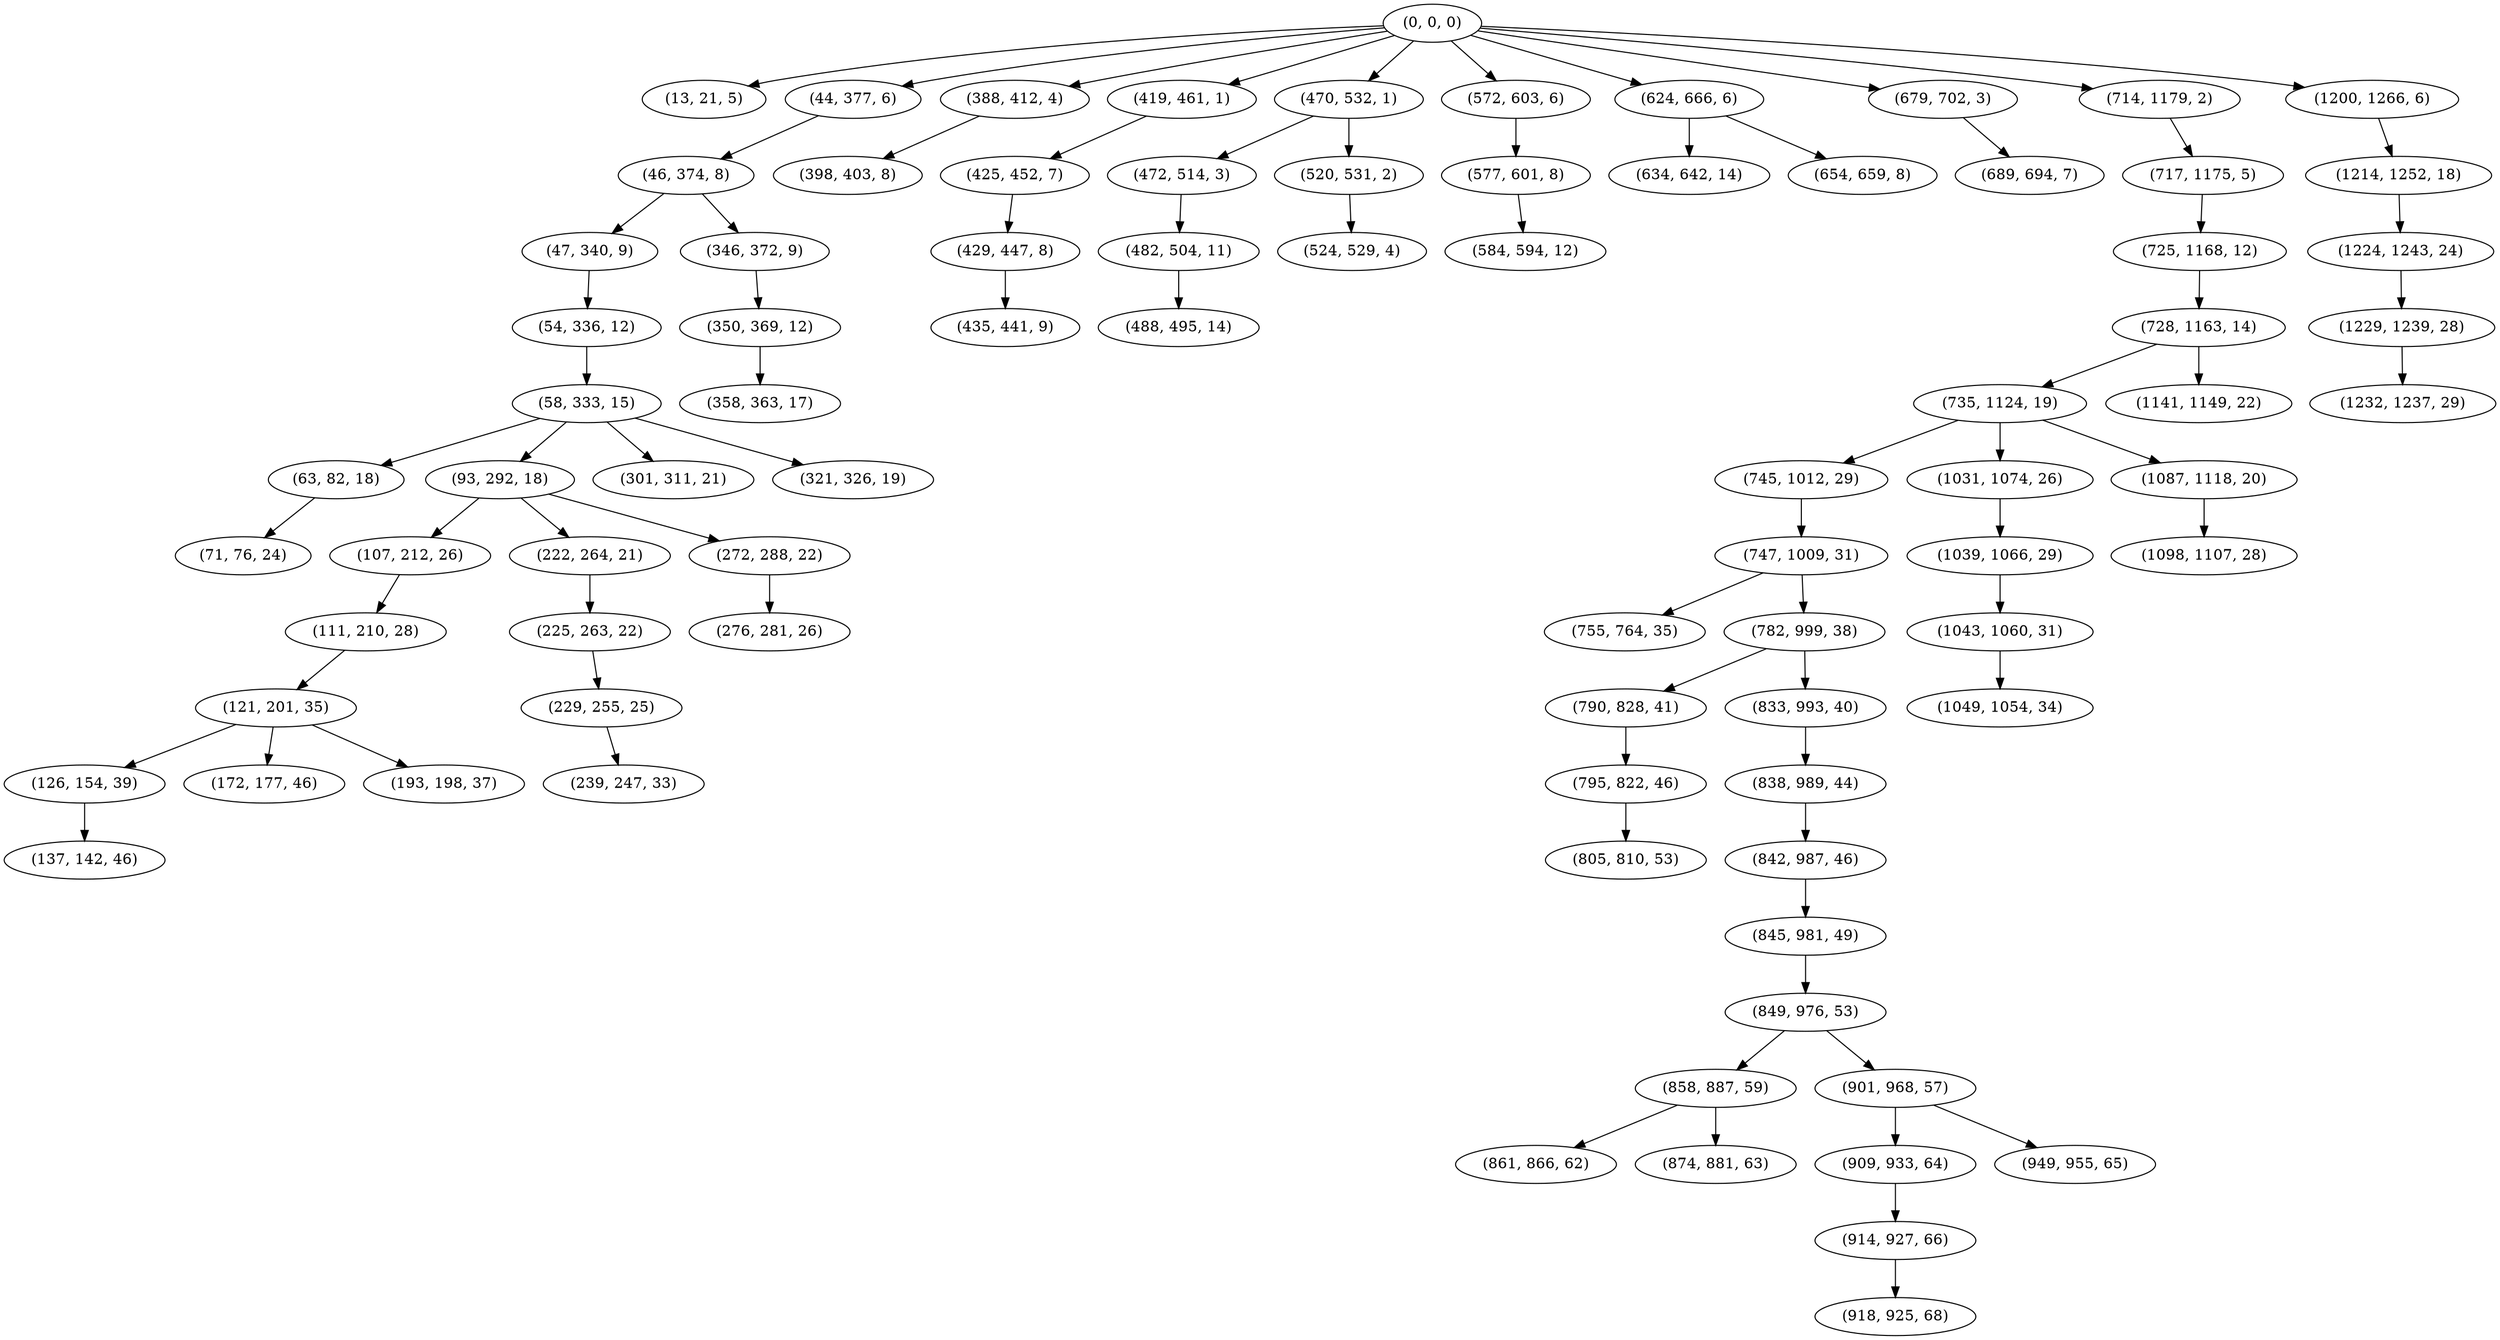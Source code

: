 digraph tree {
    "(0, 0, 0)";
    "(13, 21, 5)";
    "(44, 377, 6)";
    "(46, 374, 8)";
    "(47, 340, 9)";
    "(54, 336, 12)";
    "(58, 333, 15)";
    "(63, 82, 18)";
    "(71, 76, 24)";
    "(93, 292, 18)";
    "(107, 212, 26)";
    "(111, 210, 28)";
    "(121, 201, 35)";
    "(126, 154, 39)";
    "(137, 142, 46)";
    "(172, 177, 46)";
    "(193, 198, 37)";
    "(222, 264, 21)";
    "(225, 263, 22)";
    "(229, 255, 25)";
    "(239, 247, 33)";
    "(272, 288, 22)";
    "(276, 281, 26)";
    "(301, 311, 21)";
    "(321, 326, 19)";
    "(346, 372, 9)";
    "(350, 369, 12)";
    "(358, 363, 17)";
    "(388, 412, 4)";
    "(398, 403, 8)";
    "(419, 461, 1)";
    "(425, 452, 7)";
    "(429, 447, 8)";
    "(435, 441, 9)";
    "(470, 532, 1)";
    "(472, 514, 3)";
    "(482, 504, 11)";
    "(488, 495, 14)";
    "(520, 531, 2)";
    "(524, 529, 4)";
    "(572, 603, 6)";
    "(577, 601, 8)";
    "(584, 594, 12)";
    "(624, 666, 6)";
    "(634, 642, 14)";
    "(654, 659, 8)";
    "(679, 702, 3)";
    "(689, 694, 7)";
    "(714, 1179, 2)";
    "(717, 1175, 5)";
    "(725, 1168, 12)";
    "(728, 1163, 14)";
    "(735, 1124, 19)";
    "(745, 1012, 29)";
    "(747, 1009, 31)";
    "(755, 764, 35)";
    "(782, 999, 38)";
    "(790, 828, 41)";
    "(795, 822, 46)";
    "(805, 810, 53)";
    "(833, 993, 40)";
    "(838, 989, 44)";
    "(842, 987, 46)";
    "(845, 981, 49)";
    "(849, 976, 53)";
    "(858, 887, 59)";
    "(861, 866, 62)";
    "(874, 881, 63)";
    "(901, 968, 57)";
    "(909, 933, 64)";
    "(914, 927, 66)";
    "(918, 925, 68)";
    "(949, 955, 65)";
    "(1031, 1074, 26)";
    "(1039, 1066, 29)";
    "(1043, 1060, 31)";
    "(1049, 1054, 34)";
    "(1087, 1118, 20)";
    "(1098, 1107, 28)";
    "(1141, 1149, 22)";
    "(1200, 1266, 6)";
    "(1214, 1252, 18)";
    "(1224, 1243, 24)";
    "(1229, 1239, 28)";
    "(1232, 1237, 29)";
    "(0, 0, 0)" -> "(13, 21, 5)";
    "(0, 0, 0)" -> "(44, 377, 6)";
    "(0, 0, 0)" -> "(388, 412, 4)";
    "(0, 0, 0)" -> "(419, 461, 1)";
    "(0, 0, 0)" -> "(470, 532, 1)";
    "(0, 0, 0)" -> "(572, 603, 6)";
    "(0, 0, 0)" -> "(624, 666, 6)";
    "(0, 0, 0)" -> "(679, 702, 3)";
    "(0, 0, 0)" -> "(714, 1179, 2)";
    "(0, 0, 0)" -> "(1200, 1266, 6)";
    "(44, 377, 6)" -> "(46, 374, 8)";
    "(46, 374, 8)" -> "(47, 340, 9)";
    "(46, 374, 8)" -> "(346, 372, 9)";
    "(47, 340, 9)" -> "(54, 336, 12)";
    "(54, 336, 12)" -> "(58, 333, 15)";
    "(58, 333, 15)" -> "(63, 82, 18)";
    "(58, 333, 15)" -> "(93, 292, 18)";
    "(58, 333, 15)" -> "(301, 311, 21)";
    "(58, 333, 15)" -> "(321, 326, 19)";
    "(63, 82, 18)" -> "(71, 76, 24)";
    "(93, 292, 18)" -> "(107, 212, 26)";
    "(93, 292, 18)" -> "(222, 264, 21)";
    "(93, 292, 18)" -> "(272, 288, 22)";
    "(107, 212, 26)" -> "(111, 210, 28)";
    "(111, 210, 28)" -> "(121, 201, 35)";
    "(121, 201, 35)" -> "(126, 154, 39)";
    "(121, 201, 35)" -> "(172, 177, 46)";
    "(121, 201, 35)" -> "(193, 198, 37)";
    "(126, 154, 39)" -> "(137, 142, 46)";
    "(222, 264, 21)" -> "(225, 263, 22)";
    "(225, 263, 22)" -> "(229, 255, 25)";
    "(229, 255, 25)" -> "(239, 247, 33)";
    "(272, 288, 22)" -> "(276, 281, 26)";
    "(346, 372, 9)" -> "(350, 369, 12)";
    "(350, 369, 12)" -> "(358, 363, 17)";
    "(388, 412, 4)" -> "(398, 403, 8)";
    "(419, 461, 1)" -> "(425, 452, 7)";
    "(425, 452, 7)" -> "(429, 447, 8)";
    "(429, 447, 8)" -> "(435, 441, 9)";
    "(470, 532, 1)" -> "(472, 514, 3)";
    "(470, 532, 1)" -> "(520, 531, 2)";
    "(472, 514, 3)" -> "(482, 504, 11)";
    "(482, 504, 11)" -> "(488, 495, 14)";
    "(520, 531, 2)" -> "(524, 529, 4)";
    "(572, 603, 6)" -> "(577, 601, 8)";
    "(577, 601, 8)" -> "(584, 594, 12)";
    "(624, 666, 6)" -> "(634, 642, 14)";
    "(624, 666, 6)" -> "(654, 659, 8)";
    "(679, 702, 3)" -> "(689, 694, 7)";
    "(714, 1179, 2)" -> "(717, 1175, 5)";
    "(717, 1175, 5)" -> "(725, 1168, 12)";
    "(725, 1168, 12)" -> "(728, 1163, 14)";
    "(728, 1163, 14)" -> "(735, 1124, 19)";
    "(728, 1163, 14)" -> "(1141, 1149, 22)";
    "(735, 1124, 19)" -> "(745, 1012, 29)";
    "(735, 1124, 19)" -> "(1031, 1074, 26)";
    "(735, 1124, 19)" -> "(1087, 1118, 20)";
    "(745, 1012, 29)" -> "(747, 1009, 31)";
    "(747, 1009, 31)" -> "(755, 764, 35)";
    "(747, 1009, 31)" -> "(782, 999, 38)";
    "(782, 999, 38)" -> "(790, 828, 41)";
    "(782, 999, 38)" -> "(833, 993, 40)";
    "(790, 828, 41)" -> "(795, 822, 46)";
    "(795, 822, 46)" -> "(805, 810, 53)";
    "(833, 993, 40)" -> "(838, 989, 44)";
    "(838, 989, 44)" -> "(842, 987, 46)";
    "(842, 987, 46)" -> "(845, 981, 49)";
    "(845, 981, 49)" -> "(849, 976, 53)";
    "(849, 976, 53)" -> "(858, 887, 59)";
    "(849, 976, 53)" -> "(901, 968, 57)";
    "(858, 887, 59)" -> "(861, 866, 62)";
    "(858, 887, 59)" -> "(874, 881, 63)";
    "(901, 968, 57)" -> "(909, 933, 64)";
    "(901, 968, 57)" -> "(949, 955, 65)";
    "(909, 933, 64)" -> "(914, 927, 66)";
    "(914, 927, 66)" -> "(918, 925, 68)";
    "(1031, 1074, 26)" -> "(1039, 1066, 29)";
    "(1039, 1066, 29)" -> "(1043, 1060, 31)";
    "(1043, 1060, 31)" -> "(1049, 1054, 34)";
    "(1087, 1118, 20)" -> "(1098, 1107, 28)";
    "(1200, 1266, 6)" -> "(1214, 1252, 18)";
    "(1214, 1252, 18)" -> "(1224, 1243, 24)";
    "(1224, 1243, 24)" -> "(1229, 1239, 28)";
    "(1229, 1239, 28)" -> "(1232, 1237, 29)";
}
